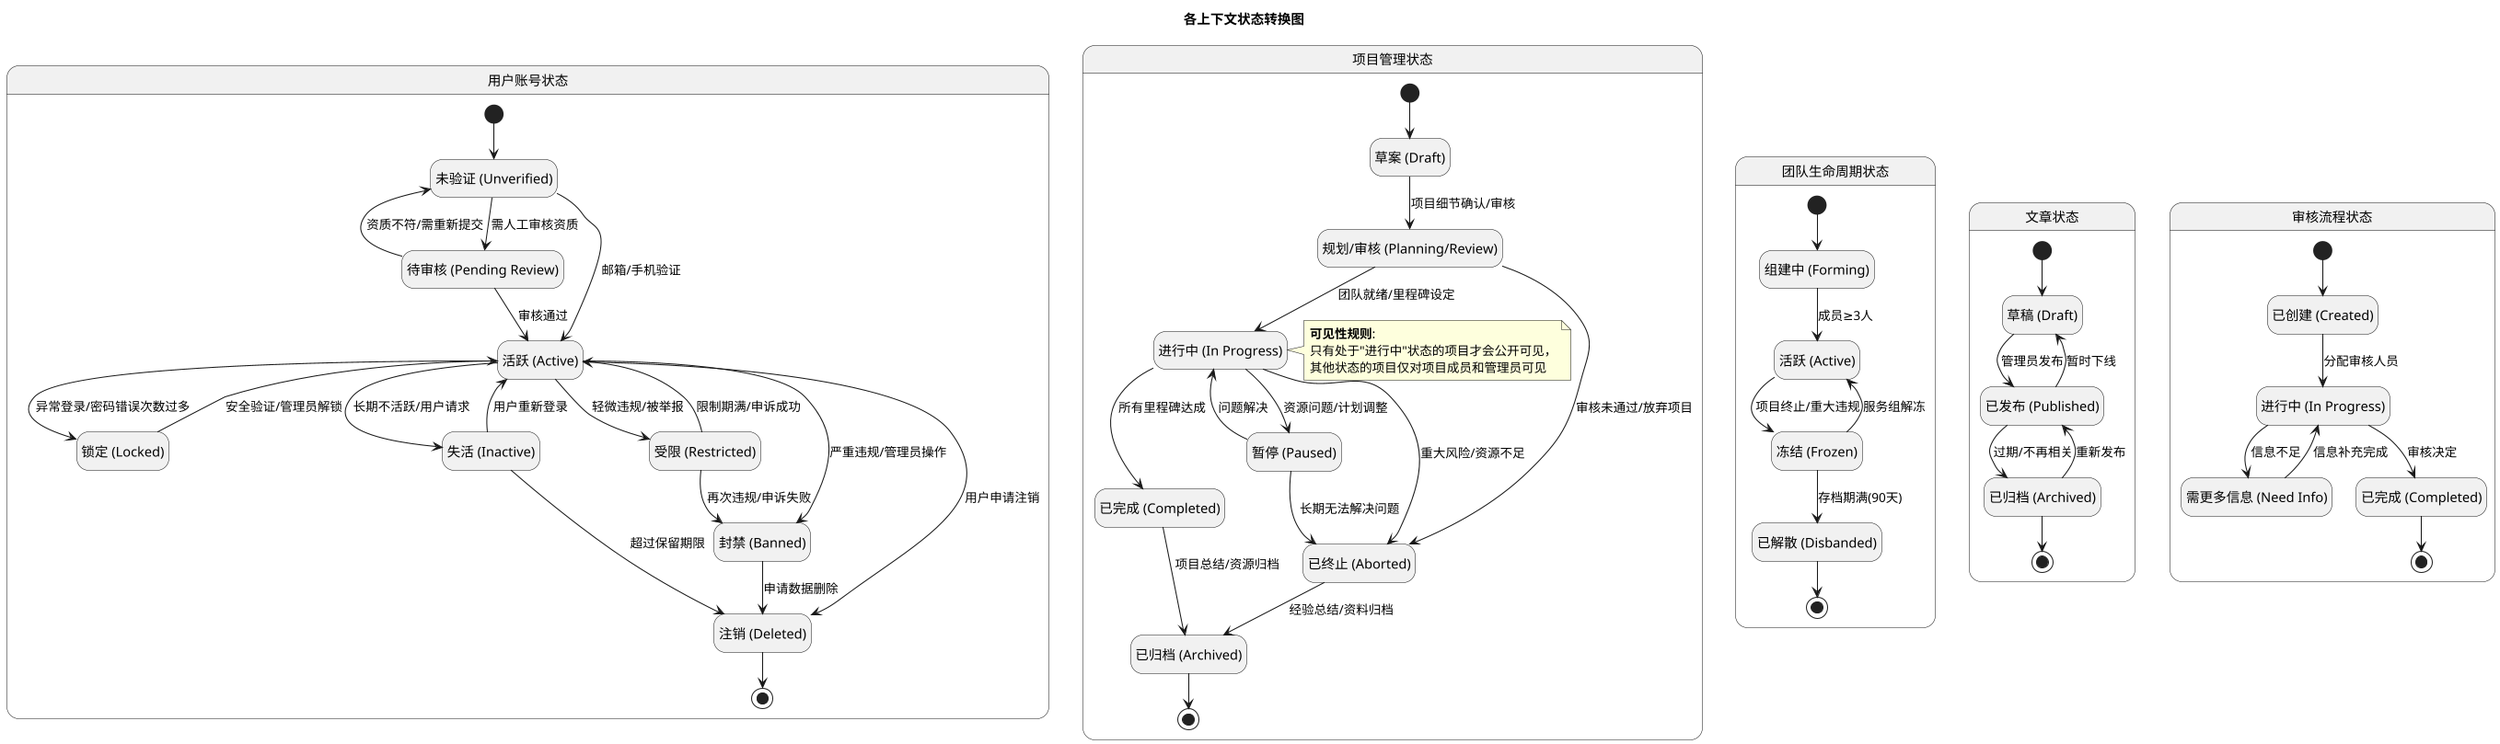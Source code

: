 @startuml state-diagrams
' ========================
' 域状态图集合
' ========================

' ========================
' 全局配置
' ========================
skinparam dpi 100
skinparam defaultFontName "PingFang SC"
skinparam packageTitleAlignment center
skinparam backgroundColor white
skinparam shadowing false
hide empty description

title 各上下文状态转换图

' ========================
' 用户状态图
' ========================
state "用户账号状态" as user_container {
    state "未验证 (Unverified)" as user_unverified
    state "待审核 (Pending Review)" as user_pending_review
    state "活跃 (Active)" as user_active
    state "锁定 (Locked)" as user_locked
    state "受限 (Restricted)" as user_restricted
    state "失活 (Inactive)" as user_inactive
    state "封禁 (Banned)" as user_banned
    state "注销 (Deleted)" as user_deleted
    
    [*] --> user_unverified
    user_unverified --> user_pending_review : 需人工审核资质
    user_unverified --> user_active : 邮箱/手机验证
    user_pending_review --> user_active : 审核通过
    user_pending_review --> user_unverified : 资质不符/需重新提交
    user_active --> user_locked : 异常登录/密码错误次数过多
    user_active --> user_restricted : 轻微违规/被举报
    user_locked --> user_active : 安全验证/管理员解锁
    user_restricted --> user_active : 限制期满/申诉成功
    user_restricted --> user_banned : 再次违规/申诉失败
    user_active --> user_inactive : 长期不活跃/用户请求
    user_inactive --> user_active : 用户重新登录
    user_active --> user_banned : 严重违规/管理员操作
    user_active --> user_deleted : 用户申请注销
    user_inactive --> user_deleted : 超过保留期限
    user_banned --> user_deleted : 申请数据删除
    user_deleted --> [*]
}

' ========================
' 项目状态图
' ========================
state "项目管理状态" as project_container {
    state "草案 (Draft)" as project_draft
    state "规划/审核 (Planning/Review)" as project_planning
    state "进行中 (In Progress)" as project_in_progress
    state "暂停 (Paused)" as project_paused
    state "已完成 (Completed)" as project_completed
    state "已终止 (Aborted)" as project_aborted
    state "已归档 (Archived)" as project_archived
    
    [*] --> project_draft
    project_draft --> project_planning : 项目细节确认/审核
    project_planning --> project_in_progress : 团队就绪/里程碑设定
    project_planning --> project_aborted : 审核未通过/放弃项目
    project_in_progress --> project_paused : 资源问题/计划调整
    project_in_progress --> project_aborted : 重大风险/资源不足
    project_paused --> project_in_progress : 问题解决
    project_paused --> project_aborted : 长期无法解决问题
    project_in_progress --> project_completed : 所有里程碑达成
    project_completed --> project_archived : 项目总结/资源归档
    project_aborted --> project_archived : 经验总结/资料归档
    project_archived --> [*]
    
    note right of project_in_progress
      <b>可见性规则</b>:
      只有处于"进行中"状态的项目才会公开可见，
      其他状态的项目仅对项目成员和管理员可见
    end note
}

' ========================
' 团队状态图
' ========================
state "团队生命周期状态" as team_container {
    state "组建中 (Forming)" as team_forming
    state "活跃 (Active)" as team_active
    state "冻结 (Frozen)" as team_frozen
    state "已解散 (Disbanded)" as team_disbanded
    
    [*] --> team_forming
    team_forming --> team_active : 成员≥3人
    team_active --> team_frozen : 项目终止/重大违规
    team_frozen --> team_active : 服务组解冻
    team_frozen --> team_disbanded : 存档期满(90天)
    team_disbanded --> [*]
}

' ========================
' 内容状态图
' ========================
state "文章状态" as article_container {
    state "草稿 (Draft)" as article_draft
    state "已发布 (Published)" as article_published
    state "已归档 (Archived)" as article_archived
    
    [*] --> article_draft
    article_draft --> article_published : 管理员发布
    article_published --> article_draft : 暂时下线
    article_published --> article_archived : 过期/不再相关
    article_archived --> article_published : 重新发布
    article_archived --> [*]
}

' ========================
' 审核状态图
' ========================
state "审核流程状态" as audit_container {
    state "已创建 (Created)" as audit_created
    state "进行中 (In Progress)" as audit_in_progress
    state "需更多信息 (Need Info)" as audit_need_info
    state "已完成 (Completed)" as audit_completed
    
    [*] --> audit_created
    audit_created --> audit_in_progress : 分配审核人员
    audit_in_progress --> audit_need_info : 信息不足
    audit_need_info --> audit_in_progress : 信息补充完成
    audit_in_progress --> audit_completed : 审核决定
    audit_completed --> [*]
}

@enduml 
